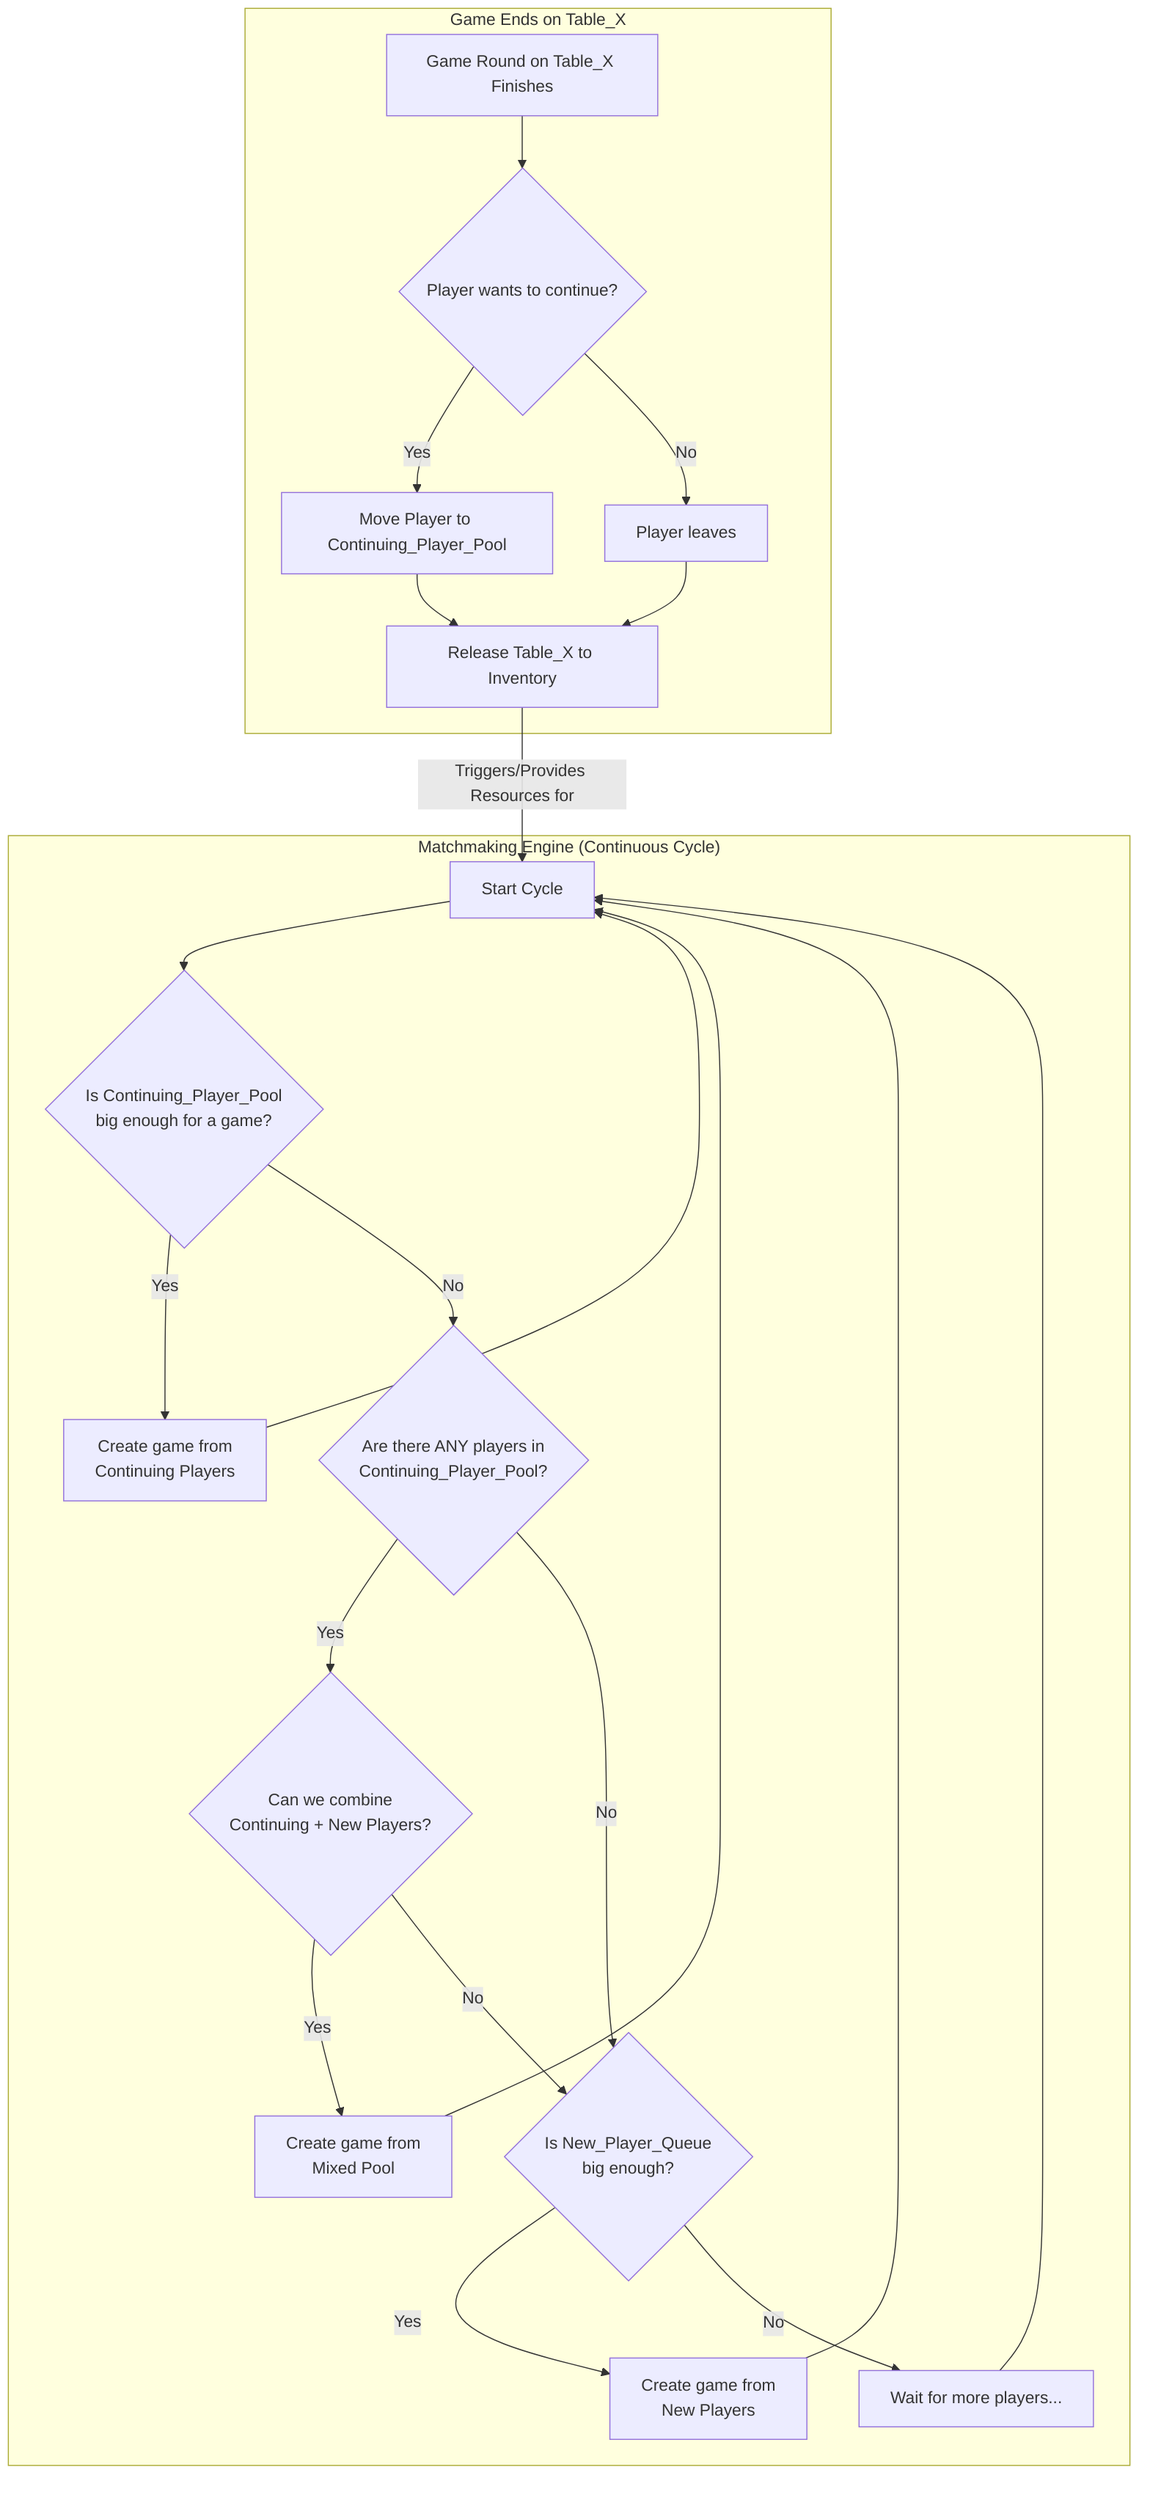 graph TD
    subgraph "Game Ends on Table_X"
        A[Game Round on Table_X Finishes] --> B{Player wants to continue?};
        B -- Yes --> C[Move Player to Continuing_Player_Pool];
        B -- No --> D[Player leaves];
        C --> E[Release Table_X to Inventory];
        D --> E;
    end

    subgraph "Matchmaking Engine (Continuous Cycle)"
        F[Start Cycle] --> G{"Is Continuing_Player_Pool<br>big enough for a game?"};
        G -- Yes --> H[Create game from<br>Continuing Players];
        G -- No --> I{"Are there ANY players in<br>Continuing_Player_Pool?"};
        I -- Yes --> J{"Can we combine<br>Continuing + New Players?"};
        J -- Yes --> K[Create game from<br>Mixed Pool];
        I -- No --> L{"Is New_Player_Queue<br>big enough?"};
        J -- No --> L;
        L -- Yes --> M[Create game from<br>New Players];
        L -- No --> N[Wait for more players...];
        
        H --> F;
        K --> F;
        M --> F;
        N --> F;
    end
    
    E -- "Triggers/Provides Resources for" --> F;